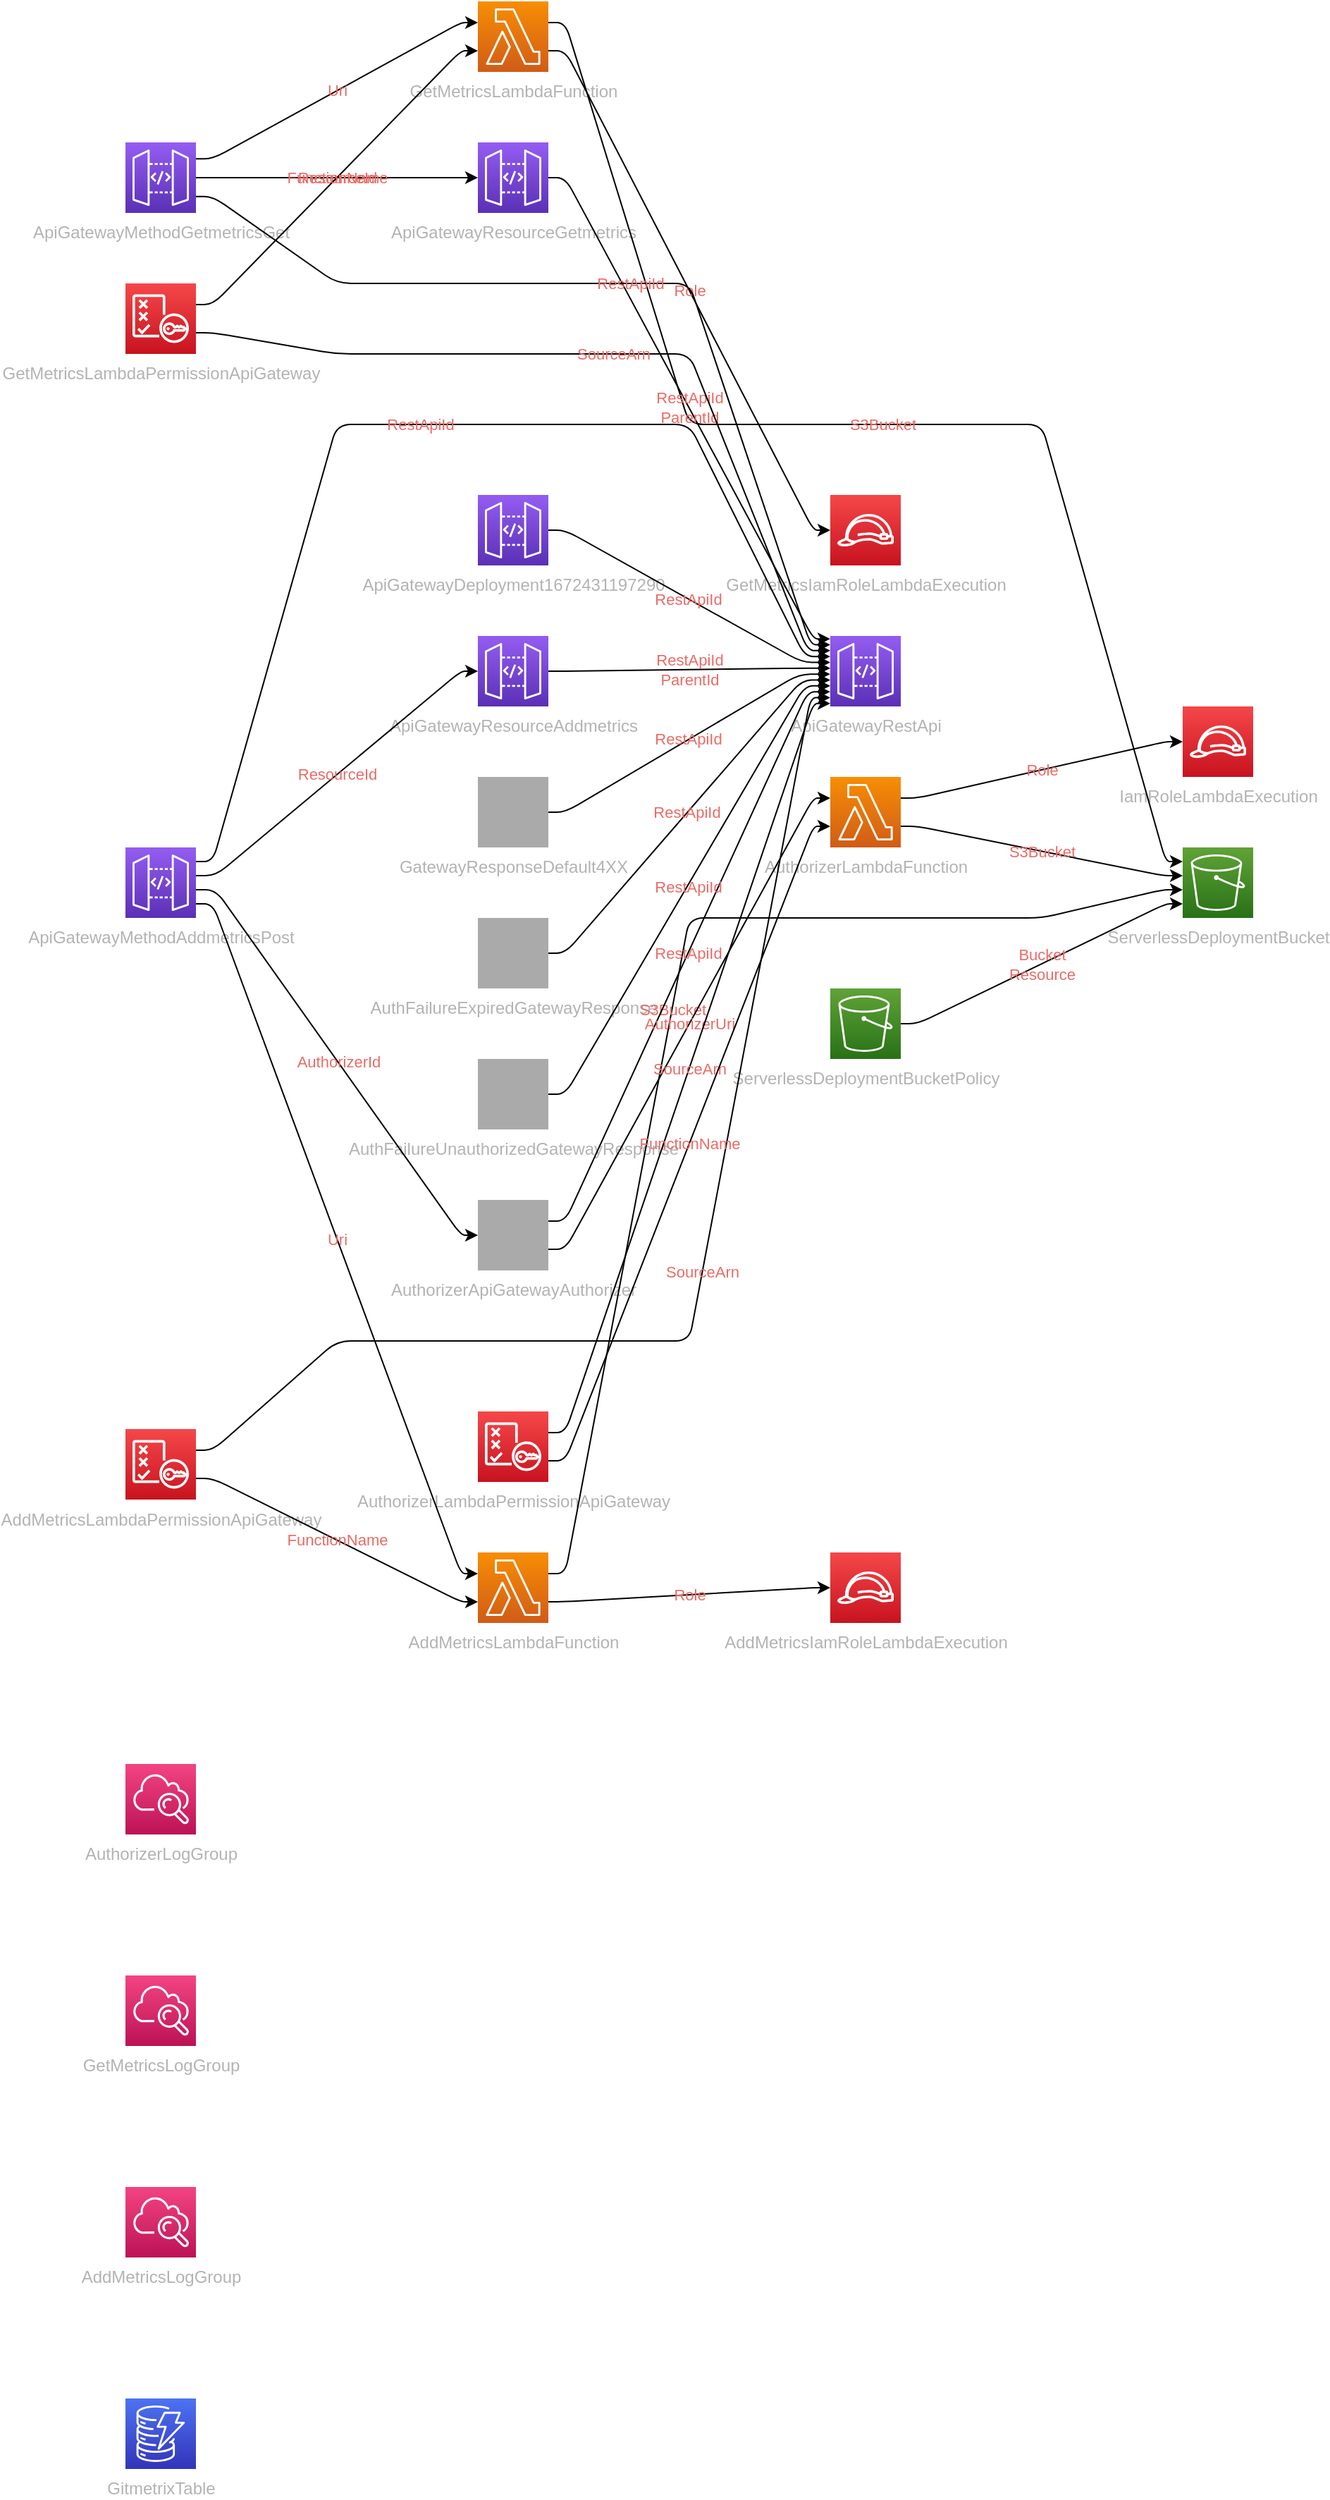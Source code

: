<mxfile version="13.1.3" pages="2">
            <diagram id="diagramid" name="Diagram">
              <mxGraphModel><root><mxCell id="0"/><mxCell id="1" parent="0"/><mxCell id="2" value="ServerlessDeploymentBucket" style="outlineConnect=0;fontColor=#B3B3B3;gradientColor=#60A337;gradientDirection=north;fillColor=#277116;strokeColor=#ffffff;dashed=0;verticalLabelPosition=bottom;verticalAlign=top;align=center;html=1;fontSize=12;fontStyle=0;aspect=fixed;shape=mxgraph.aws4.resourceIcon;resIcon=mxgraph.aws4.s3;" vertex="1" parent="1"><mxGeometry x="750" y="600" width="50" height="50" as="geometry"/></mxCell><mxCell id="3" value="ServerlessDeploymentBucketPolicy" style="outlineConnect=0;fontColor=#B3B3B3;gradientColor=#60A337;gradientDirection=north;fillColor=#277116;strokeColor=#ffffff;dashed=0;verticalLabelPosition=bottom;verticalAlign=top;align=center;html=1;fontSize=12;fontStyle=0;aspect=fixed;shape=mxgraph.aws4.resourceIcon;resIcon=mxgraph.aws4.s3;" vertex="1" parent="1"><mxGeometry x="500" y="700" width="50" height="50" as="geometry"/></mxCell><mxCell id="4" value="AuthorizerLogGroup" style="outlineConnect=0;fontColor=#B3B3B3;gradientColor=#F34482;gradientDirection=north;fillColor=#BC1356;strokeColor=#ffffff;dashed=0;verticalLabelPosition=bottom;verticalAlign=top;align=center;html=1;fontSize=12;fontStyle=0;aspect=fixed;shape=mxgraph.aws4.resourceIcon;resIcon=mxgraph.aws4.cloudwatch;" vertex="1" parent="1"><mxGeometry y="1250" width="50" height="50" as="geometry"/></mxCell><mxCell id="5" value="GetMetricsLogGroup" style="outlineConnect=0;fontColor=#B3B3B3;gradientColor=#F34482;gradientDirection=north;fillColor=#BC1356;strokeColor=#ffffff;dashed=0;verticalLabelPosition=bottom;verticalAlign=top;align=center;html=1;fontSize=12;fontStyle=0;aspect=fixed;shape=mxgraph.aws4.resourceIcon;resIcon=mxgraph.aws4.cloudwatch;" vertex="1" parent="1"><mxGeometry y="1400" width="50" height="50" as="geometry"/></mxCell><mxCell id="6" value="AddMetricsLogGroup" style="outlineConnect=0;fontColor=#B3B3B3;gradientColor=#F34482;gradientDirection=north;fillColor=#BC1356;strokeColor=#ffffff;dashed=0;verticalLabelPosition=bottom;verticalAlign=top;align=center;html=1;fontSize=12;fontStyle=0;aspect=fixed;shape=mxgraph.aws4.resourceIcon;resIcon=mxgraph.aws4.cloudwatch;" vertex="1" parent="1"><mxGeometry y="1550" width="50" height="50" as="geometry"/></mxCell><mxCell id="7" value="IamRoleLambdaExecution" style="outlineConnect=0;fontColor=#B3B3B3;gradientColor=#F54749;gradientDirection=north;fillColor=#C7131F;strokeColor=#ffffff;dashed=0;verticalLabelPosition=bottom;verticalAlign=top;align=center;html=1;fontSize=12;fontStyle=0;aspect=fixed;shape=mxgraph.aws4.resourceIcon;resIcon=mxgraph.aws4.role;" vertex="1" parent="1"><mxGeometry x="750" y="500" width="50" height="50" as="geometry"/></mxCell><mxCell id="8" value="AuthorizerLambdaFunction" style="outlineConnect=0;fontColor=#B3B3B3;gradientColor=#F78E04;gradientDirection=north;fillColor=#D05C17;strokeColor=#ffffff;dashed=0;verticalLabelPosition=bottom;verticalAlign=top;align=center;html=1;fontSize=12;fontStyle=0;aspect=fixed;shape=mxgraph.aws4.resourceIcon;resIcon=mxgraph.aws4.lambda;" vertex="1" parent="1"><mxGeometry x="500" y="550" width="50" height="50" as="geometry"/></mxCell><mxCell id="9" value="GetMetricsLambdaFunction" style="outlineConnect=0;fontColor=#B3B3B3;gradientColor=#F78E04;gradientDirection=north;fillColor=#D05C17;strokeColor=#ffffff;dashed=0;verticalLabelPosition=bottom;verticalAlign=top;align=center;html=1;fontSize=12;fontStyle=0;aspect=fixed;shape=mxgraph.aws4.resourceIcon;resIcon=mxgraph.aws4.lambda;" vertex="1" parent="1"><mxGeometry x="250" width="50" height="50" as="geometry"/></mxCell><mxCell id="10" value="AddMetricsLambdaFunction" style="outlineConnect=0;fontColor=#B3B3B3;gradientColor=#F78E04;gradientDirection=north;fillColor=#D05C17;strokeColor=#ffffff;dashed=0;verticalLabelPosition=bottom;verticalAlign=top;align=center;html=1;fontSize=12;fontStyle=0;aspect=fixed;shape=mxgraph.aws4.resourceIcon;resIcon=mxgraph.aws4.lambda;" vertex="1" parent="1"><mxGeometry x="250" y="1100" width="50" height="50" as="geometry"/></mxCell><mxCell id="11" value="ApiGatewayRestApi" style="outlineConnect=0;fontColor=#B3B3B3;gradientColor=#945DF2;gradientDirection=north;fillColor=#5A30B5;strokeColor=#ffffff;dashed=0;verticalLabelPosition=bottom;verticalAlign=top;align=center;html=1;fontSize=12;fontStyle=0;aspect=fixed;shape=mxgraph.aws4.resourceIcon;resIcon=mxgraph.aws4.api_gateway;" vertex="1" parent="1"><mxGeometry x="500" y="450" width="50" height="50" as="geometry"/></mxCell><mxCell id="12" value="ApiGatewayResourceGetmetrics" style="outlineConnect=0;fontColor=#B3B3B3;gradientColor=#945DF2;gradientDirection=north;fillColor=#5A30B5;strokeColor=#ffffff;dashed=0;verticalLabelPosition=bottom;verticalAlign=top;align=center;html=1;fontSize=12;fontStyle=0;aspect=fixed;shape=mxgraph.aws4.resourceIcon;resIcon=mxgraph.aws4.api_gateway;" vertex="1" parent="1"><mxGeometry x="250" y="100" width="50" height="50" as="geometry"/></mxCell><mxCell id="13" value="ApiGatewayResourceAddmetrics" style="outlineConnect=0;fontColor=#B3B3B3;gradientColor=#945DF2;gradientDirection=north;fillColor=#5A30B5;strokeColor=#ffffff;dashed=0;verticalLabelPosition=bottom;verticalAlign=top;align=center;html=1;fontSize=12;fontStyle=0;aspect=fixed;shape=mxgraph.aws4.resourceIcon;resIcon=mxgraph.aws4.api_gateway;" vertex="1" parent="1"><mxGeometry x="250" y="450" width="50" height="50" as="geometry"/></mxCell><mxCell id="14" value="ApiGatewayMethodGetmetricsGet" style="outlineConnect=0;fontColor=#B3B3B3;gradientColor=#945DF2;gradientDirection=north;fillColor=#5A30B5;strokeColor=#ffffff;dashed=0;verticalLabelPosition=bottom;verticalAlign=top;align=center;html=1;fontSize=12;fontStyle=0;aspect=fixed;shape=mxgraph.aws4.resourceIcon;resIcon=mxgraph.aws4.api_gateway;" vertex="1" parent="1"><mxGeometry y="100" width="50" height="50" as="geometry"/></mxCell><mxCell id="15" value="ApiGatewayMethodAddmetricsPost" style="outlineConnect=0;fontColor=#B3B3B3;gradientColor=#945DF2;gradientDirection=north;fillColor=#5A30B5;strokeColor=#ffffff;dashed=0;verticalLabelPosition=bottom;verticalAlign=top;align=center;html=1;fontSize=12;fontStyle=0;aspect=fixed;shape=mxgraph.aws4.resourceIcon;resIcon=mxgraph.aws4.api_gateway;" vertex="1" parent="1"><mxGeometry y="600" width="50" height="50" as="geometry"/></mxCell><mxCell id="16" value="AuthorizerApiGatewayAuthorizer" style="outlineConnect=0;fontColor=#B3B3B3;gradientColor=#aaaaaa;gradientDirection=north;fillColor=#aaaaaa;strokeColor=#ffffff;dashed=0;verticalLabelPosition=bottom;verticalAlign=top;align=center;html=1;fontSize=12;fontStyle=0;aspect=fixed;shape=mxgraph.aws4.resourceIcon;resIcon=mxgraph.aws4.apigateway;" vertex="1" parent="1"><mxGeometry x="250" y="850" width="50" height="50" as="geometry"/></mxCell><mxCell id="17" value="ApiGatewayDeployment1672431197290" style="outlineConnect=0;fontColor=#B3B3B3;gradientColor=#945DF2;gradientDirection=north;fillColor=#5A30B5;strokeColor=#ffffff;dashed=0;verticalLabelPosition=bottom;verticalAlign=top;align=center;html=1;fontSize=12;fontStyle=0;aspect=fixed;shape=mxgraph.aws4.resourceIcon;resIcon=mxgraph.aws4.api_gateway;" vertex="1" parent="1"><mxGeometry x="250" y="350" width="50" height="50" as="geometry"/></mxCell><mxCell id="18" value="GetMetricsLambdaPermissionApiGateway" style="outlineConnect=0;fontColor=#B3B3B3;gradientColor=#F54749;gradientDirection=north;fillColor=#C7131F;strokeColor=#ffffff;dashed=0;verticalLabelPosition=bottom;verticalAlign=top;align=center;html=1;fontSize=12;fontStyle=0;aspect=fixed;shape=mxgraph.aws4.resourceIcon;resIcon=mxgraph.aws4.policy;" vertex="1" parent="1"><mxGeometry y="200" width="50" height="50" as="geometry"/></mxCell><mxCell id="19" value="AddMetricsLambdaPermissionApiGateway" style="outlineConnect=0;fontColor=#B3B3B3;gradientColor=#F54749;gradientDirection=north;fillColor=#C7131F;strokeColor=#ffffff;dashed=0;verticalLabelPosition=bottom;verticalAlign=top;align=center;html=1;fontSize=12;fontStyle=0;aspect=fixed;shape=mxgraph.aws4.resourceIcon;resIcon=mxgraph.aws4.policy;" vertex="1" parent="1"><mxGeometry y="1012.5" width="50" height="50" as="geometry"/></mxCell><mxCell id="20" value="AuthorizerLambdaPermissionApiGateway" style="outlineConnect=0;fontColor=#B3B3B3;gradientColor=#F54749;gradientDirection=north;fillColor=#C7131F;strokeColor=#ffffff;dashed=0;verticalLabelPosition=bottom;verticalAlign=top;align=center;html=1;fontSize=12;fontStyle=0;aspect=fixed;shape=mxgraph.aws4.resourceIcon;resIcon=mxgraph.aws4.policy;" vertex="1" parent="1"><mxGeometry x="250" y="1000" width="50" height="50" as="geometry"/></mxCell><mxCell id="21" value="GetMetricsIamRoleLambdaExecution" style="outlineConnect=0;fontColor=#B3B3B3;gradientColor=#F54749;gradientDirection=north;fillColor=#C7131F;strokeColor=#ffffff;dashed=0;verticalLabelPosition=bottom;verticalAlign=top;align=center;html=1;fontSize=12;fontStyle=0;aspect=fixed;shape=mxgraph.aws4.resourceIcon;resIcon=mxgraph.aws4.role;" vertex="1" parent="1"><mxGeometry x="500" y="350" width="50" height="50" as="geometry"/></mxCell><mxCell id="22" value="AddMetricsIamRoleLambdaExecution" style="outlineConnect=0;fontColor=#B3B3B3;gradientColor=#F54749;gradientDirection=north;fillColor=#C7131F;strokeColor=#ffffff;dashed=0;verticalLabelPosition=bottom;verticalAlign=top;align=center;html=1;fontSize=12;fontStyle=0;aspect=fixed;shape=mxgraph.aws4.resourceIcon;resIcon=mxgraph.aws4.role;" vertex="1" parent="1"><mxGeometry x="500" y="1100" width="50" height="50" as="geometry"/></mxCell><mxCell id="23" value="GitmetrixTable" style="outlineConnect=0;fontColor=#B3B3B3;gradientColor=#4D72F3;gradientDirection=north;fillColor=#3334B9;strokeColor=#ffffff;dashed=0;verticalLabelPosition=bottom;verticalAlign=top;align=center;html=1;fontSize=12;fontStyle=0;aspect=fixed;shape=mxgraph.aws4.resourceIcon;resIcon=mxgraph.aws4.dynamodb;" vertex="1" parent="1"><mxGeometry y="1700" width="50" height="50" as="geometry"/></mxCell><mxCell id="24" value="GatewayResponseDefault4XX" style="outlineConnect=0;fontColor=#B3B3B3;gradientColor=#aaaaaa;gradientDirection=north;fillColor=#aaaaaa;strokeColor=#ffffff;dashed=0;verticalLabelPosition=bottom;verticalAlign=top;align=center;html=1;fontSize=12;fontStyle=0;aspect=fixed;shape=mxgraph.aws4.resourceIcon;resIcon=mxgraph.aws4.apigateway;" vertex="1" parent="1"><mxGeometry x="250" y="550" width="50" height="50" as="geometry"/></mxCell><mxCell id="25" value="AuthFailureExpiredGatewayResponse" style="outlineConnect=0;fontColor=#B3B3B3;gradientColor=#aaaaaa;gradientDirection=north;fillColor=#aaaaaa;strokeColor=#ffffff;dashed=0;verticalLabelPosition=bottom;verticalAlign=top;align=center;html=1;fontSize=12;fontStyle=0;aspect=fixed;shape=mxgraph.aws4.resourceIcon;resIcon=mxgraph.aws4.apigateway;" vertex="1" parent="1"><mxGeometry x="250" y="650" width="50" height="50" as="geometry"/></mxCell><mxCell id="26" value="AuthFailureUnauthorizedGatewayResponse" style="outlineConnect=0;fontColor=#B3B3B3;gradientColor=#aaaaaa;gradientDirection=north;fillColor=#aaaaaa;strokeColor=#ffffff;dashed=0;verticalLabelPosition=bottom;verticalAlign=top;align=center;html=1;fontSize=12;fontStyle=0;aspect=fixed;shape=mxgraph.aws4.resourceIcon;resIcon=mxgraph.aws4.apigateway;" vertex="1" parent="1"><mxGeometry x="250" y="750" width="50" height="50" as="geometry"/></mxCell><mxCell id="ServerlessDeploymentBucket|ServerlessDeploymentBucketPolicy" value="Bucket&#xA;Resource" style="edgeStyle=orthogonalEdgeStyle;rounded=1;orthogonalLoop=1;jettySize=auto;html=1;labelBackgroundColor=none;fontColor=#EA6B66;noEdgeStyle=1;orthogonal=1;" edge="1" parent="1" source="3" target="2"><mxGeometry relative="1" as="geometry"><Array as="points"><mxPoint x="562" y="725"/><mxPoint x="738" y="640"/></Array></mxGeometry></mxCell><mxCell id="ServerlessDeploymentBucket|AuthorizerLambdaFunction" value="S3Bucket" style="edgeStyle=orthogonalEdgeStyle;rounded=1;orthogonalLoop=1;jettySize=auto;html=1;labelBackgroundColor=none;fontColor=#EA6B66;noEdgeStyle=1;orthogonal=1;" edge="1" parent="1" source="8" target="2"><mxGeometry relative="1" as="geometry"><Array as="points"><mxPoint x="562" y="585"/><mxPoint x="736" y="620"/></Array></mxGeometry></mxCell><mxCell id="IamRoleLambdaExecution|AuthorizerLambdaFunction" value="Role" style="edgeStyle=orthogonalEdgeStyle;rounded=1;orthogonalLoop=1;jettySize=auto;html=1;labelBackgroundColor=none;fontColor=#EA6B66;noEdgeStyle=1;orthogonal=1;" edge="1" parent="1" source="8" target="7"><mxGeometry relative="1" as="geometry"><Array as="points"><mxPoint x="562" y="565"/><mxPoint x="738" y="525"/></Array></mxGeometry></mxCell><mxCell id="ServerlessDeploymentBucket|GetMetricsLambdaFunction" value="S3Bucket" style="edgeStyle=orthogonalEdgeStyle;rounded=1;orthogonalLoop=1;jettySize=auto;html=1;labelBackgroundColor=none;fontColor=#EA6B66;noEdgeStyle=1;orthogonal=1;" edge="1" parent="1" source="9" target="2"><mxGeometry relative="1" as="geometry"><Array as="points"><mxPoint x="312" y="15"/><mxPoint x="400" y="300"/><mxPoint x="650" y="300"/><mxPoint x="738" y="610"/></Array></mxGeometry></mxCell><mxCell id="GetMetricsIamRoleLambdaExecution|GetMetricsLambdaFunction" value="Role" style="edgeStyle=orthogonalEdgeStyle;rounded=1;orthogonalLoop=1;jettySize=auto;html=1;labelBackgroundColor=none;fontColor=#EA6B66;noEdgeStyle=1;orthogonal=1;" edge="1" parent="1" source="9" target="21"><mxGeometry relative="1" as="geometry"><Array as="points"><mxPoint x="312" y="35"/><mxPoint x="488" y="375"/></Array></mxGeometry></mxCell><mxCell id="ServerlessDeploymentBucket|AddMetricsLambdaFunction" value="S3Bucket" style="edgeStyle=orthogonalEdgeStyle;rounded=1;orthogonalLoop=1;jettySize=auto;html=1;labelBackgroundColor=none;fontColor=#EA6B66;noEdgeStyle=1;orthogonal=1;" edge="1" parent="1" source="10" target="2"><mxGeometry relative="1" as="geometry"><Array as="points"><mxPoint x="312" y="1115"/><mxPoint x="400" y="650"/><mxPoint x="650" y="650"/><mxPoint x="736" y="630"/></Array></mxGeometry></mxCell><mxCell id="AddMetricsIamRoleLambdaExecution|AddMetricsLambdaFunction" value="Role" style="edgeStyle=orthogonalEdgeStyle;rounded=1;orthogonalLoop=1;jettySize=auto;html=1;labelBackgroundColor=none;fontColor=#EA6B66;noEdgeStyle=1;orthogonal=1;" edge="1" parent="1" source="10" target="22"><mxGeometry relative="1" as="geometry"><Array as="points"><mxPoint x="312" y="1135"/><mxPoint x="488" y="1125"/></Array></mxGeometry></mxCell><mxCell id="ApiGatewayRestApi|ApiGatewayResourceGetmetrics" value="RestApiId&#xA;ParentId" style="edgeStyle=orthogonalEdgeStyle;rounded=1;orthogonalLoop=1;jettySize=auto;html=1;labelBackgroundColor=none;fontColor=#EA6B66;noEdgeStyle=1;orthogonal=1;" edge="1" parent="1" source="12" target="11"><mxGeometry relative="1" as="geometry"><Array as="points"><mxPoint x="312" y="125"/><mxPoint x="488" y="452.083"/></Array></mxGeometry></mxCell><mxCell id="ApiGatewayRestApi|ApiGatewayResourceAddmetrics" value="RestApiId&#xA;ParentId" style="edgeStyle=orthogonalEdgeStyle;rounded=1;orthogonalLoop=1;jettySize=auto;html=1;labelBackgroundColor=none;fontColor=#EA6B66;noEdgeStyle=1;orthogonal=1;" edge="1" parent="1" source="13" target="11"><mxGeometry relative="1" as="geometry"><Array as="points"><mxPoint x="312" y="475"/><mxPoint x="478" y="472.917"/></Array></mxGeometry></mxCell><mxCell id="ApiGatewayResourceGetmetrics|ApiGatewayMethodGetmetricsGet" value="ResourceId" style="edgeStyle=orthogonalEdgeStyle;rounded=1;orthogonalLoop=1;jettySize=auto;html=1;labelBackgroundColor=none;fontColor=#EA6B66;noEdgeStyle=1;orthogonal=1;" edge="1" parent="1" source="14" target="12"><mxGeometry relative="1" as="geometry"><Array as="points"><mxPoint x="64" y="125"/><mxPoint x="238" y="125"/></Array></mxGeometry></mxCell><mxCell id="ApiGatewayRestApi|ApiGatewayMethodGetmetricsGet" value="RestApiId" style="edgeStyle=orthogonalEdgeStyle;rounded=1;orthogonalLoop=1;jettySize=auto;html=1;labelBackgroundColor=none;fontColor=#EA6B66;noEdgeStyle=1;orthogonal=1;" edge="1" parent="1" source="14" target="11"><mxGeometry relative="1" as="geometry"><Array as="points"><mxPoint x="62" y="138.333"/><mxPoint x="150" y="200"/><mxPoint x="400" y="200"/><mxPoint x="486" y="456.25"/></Array></mxGeometry></mxCell><mxCell id="GetMetricsLambdaFunction|ApiGatewayMethodGetmetricsGet" value="Uri" style="edgeStyle=orthogonalEdgeStyle;rounded=1;orthogonalLoop=1;jettySize=auto;html=1;labelBackgroundColor=none;fontColor=#EA6B66;noEdgeStyle=1;orthogonal=1;" edge="1" parent="1" source="14" target="9"><mxGeometry relative="1" as="geometry"><Array as="points"><mxPoint x="62" y="111.667"/><mxPoint x="238" y="15"/></Array></mxGeometry></mxCell><mxCell id="ApiGatewayResourceAddmetrics|ApiGatewayMethodAddmetricsPost" value="ResourceId" style="edgeStyle=orthogonalEdgeStyle;rounded=1;orthogonalLoop=1;jettySize=auto;html=1;labelBackgroundColor=none;fontColor=#EA6B66;noEdgeStyle=1;orthogonal=1;" edge="1" parent="1" source="15" target="13"><mxGeometry relative="1" as="geometry"><Array as="points"><mxPoint x="64" y="620"/><mxPoint x="238" y="475"/></Array></mxGeometry></mxCell><mxCell id="ApiGatewayRestApi|ApiGatewayMethodAddmetricsPost" value="RestApiId" style="edgeStyle=orthogonalEdgeStyle;rounded=1;orthogonalLoop=1;jettySize=auto;html=1;labelBackgroundColor=none;fontColor=#EA6B66;noEdgeStyle=1;orthogonal=1;" edge="1" parent="1" source="15" target="11"><mxGeometry relative="1" as="geometry"><Array as="points"><mxPoint x="62" y="610"/><mxPoint x="150" y="300"/><mxPoint x="400" y="300"/><mxPoint x="482" y="464.583"/></Array></mxGeometry></mxCell><mxCell id="AuthorizerApiGatewayAuthorizer|ApiGatewayMethodAddmetricsPost" value="AuthorizerId" style="edgeStyle=orthogonalEdgeStyle;rounded=1;orthogonalLoop=1;jettySize=auto;html=1;labelBackgroundColor=none;fontColor=#EA6B66;noEdgeStyle=1;orthogonal=1;" edge="1" parent="1" source="15" target="16"><mxGeometry relative="1" as="geometry"><Array as="points"><mxPoint x="64" y="630"/><mxPoint x="238" y="875"/></Array></mxGeometry></mxCell><mxCell id="AddMetricsLambdaFunction|ApiGatewayMethodAddmetricsPost" value="Uri" style="edgeStyle=orthogonalEdgeStyle;rounded=1;orthogonalLoop=1;jettySize=auto;html=1;labelBackgroundColor=none;fontColor=#EA6B66;noEdgeStyle=1;orthogonal=1;" edge="1" parent="1" source="15" target="10"><mxGeometry relative="1" as="geometry"><Array as="points"><mxPoint x="62" y="640"/><mxPoint x="238" y="1115"/></Array></mxGeometry></mxCell><mxCell id="ApiGatewayRestApi|AuthorizerApiGatewayAuthorizer" value="RestApiId" style="edgeStyle=orthogonalEdgeStyle;rounded=1;orthogonalLoop=1;jettySize=auto;html=1;labelBackgroundColor=none;fontColor=#EA6B66;noEdgeStyle=1;orthogonal=1;" edge="1" parent="1" source="16" target="11"><mxGeometry relative="1" as="geometry"><Array as="points"><mxPoint x="312" y="865"/><mxPoint x="484" y="489.583"/></Array></mxGeometry></mxCell><mxCell id="AuthorizerLambdaFunction|AuthorizerApiGatewayAuthorizer" value="AuthorizerUri" style="edgeStyle=orthogonalEdgeStyle;rounded=1;orthogonalLoop=1;jettySize=auto;html=1;labelBackgroundColor=none;fontColor=#EA6B66;noEdgeStyle=1;orthogonal=1;" edge="1" parent="1" source="16" target="8"><mxGeometry relative="1" as="geometry"><Array as="points"><mxPoint x="312" y="885"/><mxPoint x="488" y="565"/></Array></mxGeometry></mxCell><mxCell id="ApiGatewayRestApi|ApiGatewayDeployment1672431197290" value="RestApiId" style="edgeStyle=orthogonalEdgeStyle;rounded=1;orthogonalLoop=1;jettySize=auto;html=1;labelBackgroundColor=none;fontColor=#EA6B66;noEdgeStyle=1;orthogonal=1;" edge="1" parent="1" source="17" target="11"><mxGeometry relative="1" as="geometry"><Array as="points"><mxPoint x="312" y="375"/><mxPoint x="480" y="468.75"/></Array></mxGeometry></mxCell><mxCell id="ApiGatewayRestApi|GetMetricsLambdaPermissionApiGateway" value="SourceArn" style="edgeStyle=orthogonalEdgeStyle;rounded=1;orthogonalLoop=1;jettySize=auto;html=1;labelBackgroundColor=none;fontColor=#EA6B66;noEdgeStyle=1;orthogonal=1;" edge="1" parent="1" source="18" target="11"><mxGeometry relative="1" as="geometry"><Array as="points"><mxPoint x="62" y="235"/><mxPoint x="150" y="250"/><mxPoint x="400" y="250"/><mxPoint x="484" y="460.417"/></Array></mxGeometry></mxCell><mxCell id="GetMetricsLambdaFunction|GetMetricsLambdaPermissionApiGateway" value="FunctionName" style="edgeStyle=orthogonalEdgeStyle;rounded=1;orthogonalLoop=1;jettySize=auto;html=1;labelBackgroundColor=none;fontColor=#EA6B66;noEdgeStyle=1;orthogonal=1;" edge="1" parent="1" source="18" target="9"><mxGeometry relative="1" as="geometry"><Array as="points"><mxPoint x="62" y="215"/><mxPoint x="238" y="35"/></Array></mxGeometry></mxCell><mxCell id="ApiGatewayRestApi|AddMetricsLambdaPermissionApiGateway" value="SourceArn" style="edgeStyle=orthogonalEdgeStyle;rounded=1;orthogonalLoop=1;jettySize=auto;html=1;labelBackgroundColor=none;fontColor=#EA6B66;noEdgeStyle=1;orthogonal=1;" edge="1" parent="1" source="19" target="11"><mxGeometry relative="1" as="geometry"><Array as="points"><mxPoint x="62" y="1027.5"/><mxPoint x="150" y="950"/><mxPoint x="400" y="950"/><mxPoint x="486" y="493.75"/></Array></mxGeometry></mxCell><mxCell id="AddMetricsLambdaFunction|AddMetricsLambdaPermissionApiGateway" value="FunctionName" style="edgeStyle=orthogonalEdgeStyle;rounded=1;orthogonalLoop=1;jettySize=auto;html=1;labelBackgroundColor=none;fontColor=#EA6B66;noEdgeStyle=1;orthogonal=1;" edge="1" parent="1" source="19" target="10"><mxGeometry relative="1" as="geometry"><Array as="points"><mxPoint x="62" y="1047.5"/><mxPoint x="238" y="1135"/></Array></mxGeometry></mxCell><mxCell id="ApiGatewayRestApi|AuthorizerLambdaPermissionApiGateway" value="SourceArn" style="edgeStyle=orthogonalEdgeStyle;rounded=1;orthogonalLoop=1;jettySize=auto;html=1;labelBackgroundColor=none;fontColor=#EA6B66;noEdgeStyle=1;orthogonal=1;" edge="1" parent="1" source="20" target="11"><mxGeometry relative="1" as="geometry"><Array as="points"><mxPoint x="312" y="1015"/><mxPoint x="488" y="497.917"/></Array></mxGeometry></mxCell><mxCell id="AuthorizerLambdaFunction|AuthorizerLambdaPermissionApiGateway" value="FunctionName" style="edgeStyle=orthogonalEdgeStyle;rounded=1;orthogonalLoop=1;jettySize=auto;html=1;labelBackgroundColor=none;fontColor=#EA6B66;noEdgeStyle=1;orthogonal=1;" edge="1" parent="1" source="20" target="8"><mxGeometry relative="1" as="geometry"><Array as="points"><mxPoint x="312" y="1035"/><mxPoint x="488" y="585"/></Array></mxGeometry></mxCell><mxCell id="ApiGatewayRestApi|GatewayResponseDefault4XX" value="RestApiId" style="edgeStyle=orthogonalEdgeStyle;rounded=1;orthogonalLoop=1;jettySize=auto;html=1;labelBackgroundColor=none;fontColor=#EA6B66;noEdgeStyle=1;orthogonal=1;" edge="1" parent="1" source="24" target="11"><mxGeometry relative="1" as="geometry"><Array as="points"><mxPoint x="312" y="575"/><mxPoint x="478" y="477.083"/></Array></mxGeometry></mxCell><mxCell id="ApiGatewayRestApi|AuthFailureExpiredGatewayResponse" value="RestApiId" style="edgeStyle=orthogonalEdgeStyle;rounded=1;orthogonalLoop=1;jettySize=auto;html=1;labelBackgroundColor=none;fontColor=#EA6B66;noEdgeStyle=1;orthogonal=1;" edge="1" parent="1" source="25" target="11"><mxGeometry relative="1" as="geometry"><Array as="points"><mxPoint x="312" y="675"/><mxPoint x="480" y="481.25"/></Array></mxGeometry></mxCell><mxCell id="ApiGatewayRestApi|AuthFailureUnauthorizedGatewayResponse" value="RestApiId" style="edgeStyle=orthogonalEdgeStyle;rounded=1;orthogonalLoop=1;jettySize=auto;html=1;labelBackgroundColor=none;fontColor=#EA6B66;noEdgeStyle=1;orthogonal=1;" edge="1" parent="1" source="26" target="11"><mxGeometry relative="1" as="geometry"><Array as="points"><mxPoint x="312" y="775"/><mxPoint x="482" y="485.417"/></Array></mxGeometry></mxCell></root></mxGraphModel>
            </diagram>
          </mxfile>